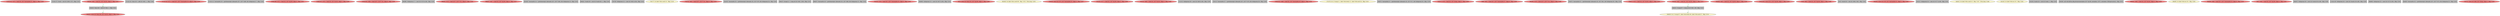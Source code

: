 
digraph G {


node6791 [fillcolor=lightcoral,label="[120/121]  %73 = load i32, i32* %arrayidx121, align 4, !dbg !1529",shape=ellipse,style=filled ]
node6789 [fillcolor=grey,label="[116/117]  %sub = sub i32 3000, %72, !dbg !1532",shape=rectangle,style=filled ]
node6788 [fillcolor=lightcoral,label="[30/31]  store i32 %inc136, i32* %i105, align 4, !dbg !1551",shape=ellipse,style=filled ]
node6787 [fillcolor=grey,label="[114/115]  %inc133 = add i32 %83, 1, !dbg !1546",shape=rectangle,style=filled ]
node6786 [fillcolor=lightcoral,label="[112/113]  %71 = load i32*, i32** %arrayidx118, align 8, !dbg !1529",shape=ellipse,style=filled ]
node6785 [fillcolor=grey,label="[110/111]  %arrayidx118 = getelementptr inbounds i32*, i32** %69, i64 %idxprom117, !dbg !1529",shape=rectangle,style=filled ]
node6784 [fillcolor=lightcoral,label="[108/109]  %72 = load i32, i32* %j109, align 4, !dbg !1531",shape=ellipse,style=filled ]
node6783 [fillcolor=lightcoral,label="[106/107]  %70 = load i32, i32* %i105, align 4, !dbg !1530",shape=ellipse,style=filled ]
node6782 [fillcolor=lightcoral,label="[104/105]  %69 = load i32**, i32*** %c, align 8, !dbg !1529",shape=ellipse,style=filled ]
node6779 [fillcolor=grey,label="[98/99]  %idxprom117 = zext i32 %70 to i64, !dbg !1529",shape=rectangle,style=filled ]
node6775 [fillcolor=lightcoral,label="[90/91]  %74 = load i32**, i32*** %c, align 8, !dbg !1534",shape=ellipse,style=filled ]
node6773 [fillcolor=lightcoral,label="[86/87]  %67 = load i32, i32* %j109, align 4, !dbg !1527",shape=ellipse,style=filled ]
node6771 [fillcolor=grey,label="[82/83]  %arrayidx114 = getelementptr inbounds i32*, i32** %64, i64 %idxprom113, !dbg !1524",shape=rectangle,style=filled ]
node6770 [fillcolor=grey,label="[80/81]  %sub129 = sub i32 %sub128, 1, !dbg !1543",shape=rectangle,style=filled ]
node6769 [fillcolor=grey,label="[78/79]  %idxprom113 = zext i32 %65 to i64, !dbg !1524",shape=rectangle,style=filled ]
node6768 [fillcolor=lemonchiffon,label="[76/77]  br label %for.cond110, !dbg !1519",shape=ellipse,style=filled ]
node6767 [fillcolor=lightcoral,label="[74/75]  %64 = load i32**, i32*** %c, align 8, !dbg !1524",shape=ellipse,style=filled ]
node6746 [fillcolor=grey,label="[34/35]  %arrayidx125 = getelementptr inbounds i32, i32* %76, i64 %idxprom124, !dbg !1534",shape=rectangle,style=filled ]
node6753 [fillcolor=grey,label="[46/47]  %cmp111 = icmp ult i32 %63, 1500, !dbg !1522",shape=rectangle,style=filled ]
node6778 [fillcolor=grey,label="[96/97]  %arrayidx116 = getelementptr inbounds i32, i32* %66, i64 %idxprom115, !dbg !1524",shape=rectangle,style=filled ]
node6743 [fillcolor=lightcoral,label="[24/25]  %76 = load i32*, i32** %arrayidx123, align 8, !dbg !1534",shape=ellipse,style=filled ]
node6774 [fillcolor=grey,label="[88/89]  %idxprom115 = zext i32 %67 to i64, !dbg !1524",shape=rectangle,style=filled ]
node6731 [fillcolor=lightcoral,label="[0/1]  store i32 %inc133, i32* %j109, align 4, !dbg !1546",shape=ellipse,style=filled ]
node6760 [fillcolor=lemonchiffon,label="[62/63]  br label %for.cond106, !dbg !1552, !llvm.loop !1553",shape=ellipse,style=filled ]
node6740 [fillcolor=lightcoral,label="[18/19]  store i32 %73, i32* %arrayidx125, align 4, !dbg !1537",shape=ellipse,style=filled ]
node6745 [fillcolor=lightcoral,label="[28/33]  %84 = load i32, i32* %i105, align 4, !dbg !1551",shape=ellipse,style=filled ]
node6742 [fillcolor=lightcoral,label="[22/23]  %77 = load i32, i32* %j109, align 4, !dbg !1536",shape=ellipse,style=filled ]
node6738 [fillcolor=lightcoral,label="[14/15]  %80 = load i32, i32* %i105, align 4, !dbg !1540",shape=ellipse,style=filled ]
node6737 [fillcolor=grey,label="[12/13]  %idxprom126 = zext i32 %80 to i64, !dbg !1539",shape=rectangle,style=filled ]
node6736 [fillcolor=grey,label="[10/11]  %arrayidx127 = getelementptr inbounds i32*, i32** %79, i64 %idxprom126, !dbg !1539",shape=rectangle,style=filled ]
node6780 [fillcolor=lightcoral,label="[100/101]  %68 = load i32, i32* %arrayidx116, align 4, !dbg !1524",shape=ellipse,style=filled ]
node6766 [fillcolor=lemonchiffon,label="[72/73]  br i1 %cmp111, label %for.body112, label %for.end134, !dbg !1523",shape=ellipse,style=filled ]
node6757 [fillcolor=grey,label="[56/57]  %arrayidx121 = getelementptr inbounds i32, i32* %71, i64 %idxprom120, !dbg !1529",shape=rectangle,style=filled ]
node6739 [fillcolor=lightcoral,label="[16/17]  %78 = load i32, i32* %tmp, align 4, !dbg !1538",shape=ellipse,style=filled ]
node6735 [fillcolor=lightcoral,label="[8/9]  %81 = load i32*, i32** %arrayidx127, align 8, !dbg !1539",shape=ellipse,style=filled ]
node6747 [fillcolor=grey,label="[29/32]  %inc136 = add i32 %84, 1, !dbg !1551",shape=rectangle,style=filled ]
node6776 [fillcolor=lightcoral,label="[92/93]  %79 = load i32**, i32*** %c, align 8, !dbg !1539",shape=ellipse,style=filled ]
node6748 [fillcolor=grey,label="[36/37]  %arrayidx131 = getelementptr inbounds i32, i32* %81, i64 %idxprom130, !dbg !1539",shape=rectangle,style=filled ]
node6744 [fillcolor=lightcoral,label="[26/27]  %75 = load i32, i32* %i105, align 4, !dbg !1535",shape=ellipse,style=filled ]
node6764 [fillcolor=lemonchiffon,label="[49/50]  br i1 %cmp107, label %for.body108, label %for.end137, !dbg !1514",shape=ellipse,style=filled ]
node6749 [fillcolor=lightcoral,label="[38/39]  %63 = load i32, i32* %j109, align 4, !dbg !1520",shape=ellipse,style=filled ]
node6781 [fillcolor=lightcoral,label="[102/103]  store i32 0, i32* %j109, align 4, !dbg !1518",shape=ellipse,style=filled ]
node6732 [fillcolor=lightcoral,label="[2/3]  %83 = load i32, i32* %j109, align 4, !dbg !1546",shape=ellipse,style=filled ]
node6733 [fillcolor=grey,label="[4/5]  %sub128 = sub i32 3000, %82, !dbg !1542",shape=rectangle,style=filled ]
node6752 [fillcolor=lightcoral,label="[44/45]  store i32 %78, i32* %arrayidx131, align 4, !dbg !1544",shape=ellipse,style=filled ]
node6756 [fillcolor=lightcoral,label="[54/55]  %62 = load i32, i32* %i105, align 4, !dbg !1511",shape=ellipse,style=filled ]
node6741 [fillcolor=grey,label="[20/21]  %idxprom124 = zext i32 %77 to i64, !dbg !1534",shape=rectangle,style=filled ]
node6750 [fillcolor=lemonchiffon,label="[40/41]  br label %for.cond110, !dbg !1547, !llvm.loop !1548",shape=ellipse,style=filled ]
node6751 [fillcolor=lemonchiffon,label="[42/43]  br label %for.inc132, !dbg !1545",shape=ellipse,style=filled ]
node6754 [fillcolor=grey,label="[48/51]  %cmp107 = icmp ult i32 %62, 100, !dbg !1513",shape=rectangle,style=filled ]
node6755 [fillcolor=grey,label="[52/53]  %sub119 = sub i32 %sub, 1, !dbg !1533",shape=rectangle,style=filled ]
node6758 [fillcolor=grey,label="[58/59]  call void @llvm.dbg.declare(metadata i32* %j109, metadata !1672, metadata !DIExpression()), !dbg !1675",shape=rectangle,style=filled ]
node6759 [fillcolor=lightcoral,label="[60/61]  %65 = load i32, i32* %i105, align 4, !dbg !1526",shape=ellipse,style=filled ]
node6761 [fillcolor=lemonchiffon,label="[64/65]  br label %for.inc135, !dbg !1550",shape=ellipse,style=filled ]
node6777 [fillcolor=lightcoral,label="[94/95]  %66 = load i32*, i32** %arrayidx114, align 8, !dbg !1524",shape=ellipse,style=filled ]
node6734 [fillcolor=lightcoral,label="[6/7]  %82 = load i32, i32* %j109, align 4, !dbg !1541",shape=ellipse,style=filled ]
node6762 [fillcolor=grey,label="[66/67]  %idxprom130 = zext i32 %sub129 to i64, !dbg !1539",shape=rectangle,style=filled ]
node6790 [fillcolor=grey,label="[118/119]  %idxprom120 = zext i32 %sub119 to i64, !dbg !1529",shape=rectangle,style=filled ]
node6763 [fillcolor=grey,label="[68/69]  %idxprom122 = zext i32 %75 to i64, !dbg !1534",shape=rectangle,style=filled ]
node6772 [fillcolor=grey,label="[84/85]  %arrayidx123 = getelementptr inbounds i32*, i32** %74, i64 %idxprom122, !dbg !1534",shape=rectangle,style=filled ]
node6765 [fillcolor=lightcoral,label="[70/71]  store i32 %68, i32* %tmp, align 4, !dbg !1528",shape=ellipse,style=filled ]

node6747->node6788 [style=dotted,color=forestgreen,label="T",fontcolor=forestgreen ]
node6745->node6747 [style=dotted,color=forestgreen,label="T",fontcolor=forestgreen ]
node6756->node6754 [style=dotted,color=forestgreen,label="T",fontcolor=forestgreen ]
node6754->node6764 [style=dotted,color=forestgreen,label="T",fontcolor=forestgreen ]


}
